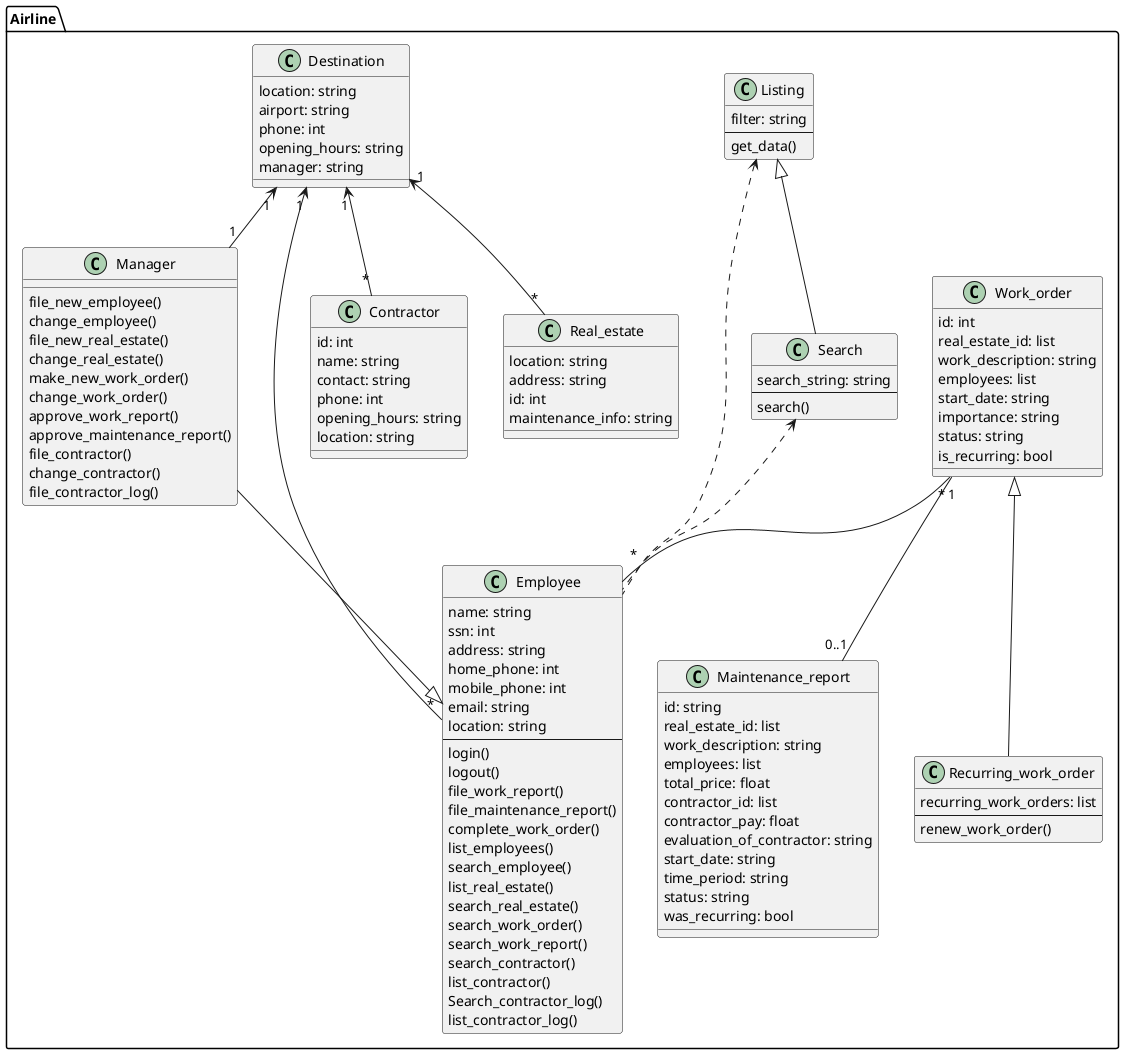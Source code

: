 @startuml airline
package Airline {
    class Manager {
        file_new_employee()
        change_employee()
        file_new_real_estate()
        change_real_estate()
        make_new_work_order()
        change_work_order()
        approve_work_report()
        approve_maintenance_report()
        file_contractor()
        change_contractor()
        file_contractor_log()
    }
    class Employee {
        name: string
        ssn: int
        address: string
        home_phone: int
        mobile_phone: int
        email: string
        location: string
        --
        login()
        logout()
        file_work_report()
        file_maintenance_report()
        complete_work_order()
        list_employees()
        search_employee()
        list_real_estate()
        search_real_estate()
        search_work_order()
        search_work_report()
        search_contractor()
        list_contractor()
        Search_contractor_log()
        list_contractor_log()
    }
    class Destination {
        location: string
        airport: string
        phone: int
        opening_hours: string
        manager: string
    }
    class Real_estate {
        location: string
        address: string
        id: int
        maintenance_info: string
    }
    class Work_order {
        id: int
        real_estate_id: list
        work_description: string
        employees: list
        start_date: string
        importance: string
        status: string
        is_recurring: bool
    }
    class Maintenance_report {
        id: string
        real_estate_id: list
        work_description: string
        employees: list
        total_price: float
        contractor_id: list
        contractor_pay: float
        evaluation_of_contractor: string
        start_date: string
        time_period: string
        status: string
        was_recurring: bool
    }
    class Contractor {
        id: int
        name: string
        contact: string
        phone: int
        opening_hours: string
        location: string
    }
    class Search {
        search_string: string
        --
        search()
    }
    class Listing {
        filter: string
        --
        get_data()
    }
    class Recurring_work_order {
        recurring_work_orders: list
        --
        renew_work_order()
    }

Manager --|> Employee
Destination "1" <-- "*" Real_estate
Destination "1" <-- "1" Manager
Destination "1" <-- "*" Employee
Destination "1" <-- "*" Contractor
Work_order "1" -- "0..1" Maintenance_report
Work_order "*" -- "*" Employee
Work_order <|-- Recurring_work_order
Listing <|-- Search
Search <.. Employee
Listing <.. Employee
}
@enduml